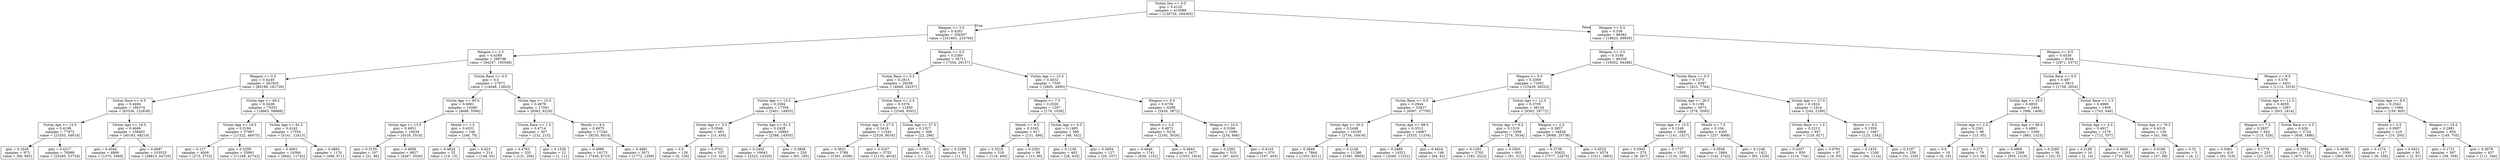 digraph Tree {
node [shape=box] ;
0 [label="Victim Sex <= 0.5\ngini = 0.4125\nsamples = 415089\nvalue = [120724, 294365]"] ;
1 [label="Weapon <= 3.5\ngini = 0.4292\nsamples = 326507\nvalue = [101801, 224706]"] ;
0 -> 1 [labeldistance=2.5, labelangle=45, headlabel="True"] ;
2 [label="Weapon <= 2.5\ngini = 0.4389\nsamples = 289796\nvalue = [94247, 195549]"] ;
1 -> 2 ;
3 [label="Weapon <= 0.5\ngini = 0.4249\nsamples = 261925\nvalue = [80199, 181726]"] ;
2 -> 3 ;
4 [label="Victim Race <= 0.5\ngini = 0.4494\nsamples = 186374\nvalue = [63536, 122838]"] ;
3 -> 4 ;
5 [label="Victim Age <= 13.5\ngini = 0.4196\nsamples = 77972\nvalue = [23353, 54619]"] ;
4 -> 5 ;
6 [label="gini = 0.1645\nsamples = 973\nvalue = [88, 885]"] ;
5 -> 6 ;
7 [label="gini = 0.4217\nsamples = 76999\nvalue = [23265, 53734]"] ;
5 -> 7 ;
8 [label="Victim Age <= 16.5\ngini = 0.4666\nsamples = 108402\nvalue = [40183, 68219]"] ;
4 -> 8 ;
9 [label="gini = 0.4044\nsamples = 4869\nvalue = [1370, 3499]"] ;
8 -> 9 ;
10 [label="gini = 0.4687\nsamples = 103533\nvalue = [38813, 64720]"] ;
8 -> 10 ;
11 [label="Victim Age <= 49.5\ngini = 0.3438\nsamples = 75551\nvalue = [16663, 58888]"] ;
3 -> 11 ;
12 [label="Victim Age <= 14.5\ngini = 0.3184\nsamples = 57997\nvalue = [11522, 46475]"] ;
11 -> 12 ;
13 [label="gini = 0.127\nsamples = 4006\nvalue = [273, 3733]"] ;
12 -> 13 ;
14 [label="gini = 0.3299\nsamples = 53991\nvalue = [11249, 42742]"] ;
12 -> 14 ;
15 [label="Victim Age <= 92.5\ngini = 0.4142\nsamples = 17554\nvalue = [5141, 12413]"] ;
11 -> 15 ;
16 [label="gini = 0.4061\nsamples = 16384\nvalue = [4642, 11742]"] ;
15 -> 16 ;
17 [label="gini = 0.4892\nsamples = 1170\nvalue = [499, 671]"] ;
15 -> 17 ;
18 [label="Victim Race <= 0.5\ngini = 0.5\nsamples = 27871\nvalue = [14048, 13823]"] ;
2 -> 18 ;
19 [label="Victim Age <= 95.0\ngini = 0.4961\nsamples = 10280\nvalue = [4686, 5594]"] ;
18 -> 19 ;
20 [label="Victim Age <= 13.5\ngini = 0.4951\nsamples = 10034\nvalue = [4518, 5516]"] ;
19 -> 20 ;
21 [label="gini = 0.3155\nsamples = 107\nvalue = [21, 86]"] ;
20 -> 21 ;
22 [label="gini = 0.4956\nsamples = 9927\nvalue = [4497, 5430]"] ;
20 -> 22 ;
23 [label="Month <= 1.5\ngini = 0.4331\nsamples = 246\nvalue = [168, 78]"] ;
19 -> 23 ;
24 [label="gini = 0.4824\nsamples = 32\nvalue = [19, 13]"] ;
23 -> 24 ;
25 [label="gini = 0.423\nsamples = 214\nvalue = [149, 65]"] ;
23 -> 25 ;
26 [label="Victim Age <= 15.5\ngini = 0.4979\nsamples = 17591\nvalue = [9362, 8229]"] ;
18 -> 26 ;
27 [label="Victim Race <= 1.5\ngini = 0.4714\nsamples = 347\nvalue = [132, 215]"] ;
26 -> 27 ;
28 [label="gini = 0.4763\nsamples = 335\nvalue = [131, 204]"] ;
27 -> 28 ;
29 [label="gini = 0.1528\nsamples = 12\nvalue = [1, 11]"] ;
27 -> 29 ;
30 [label="Month <= 9.5\ngini = 0.4975\nsamples = 17244\nvalue = [9230, 8014]"] ;
26 -> 30 ;
31 [label="gini = 0.4986\nsamples = 14173\nvalue = [7458, 6715]"] ;
30 -> 31 ;
32 [label="gini = 0.4881\nsamples = 3071\nvalue = [1772, 1299]"] ;
30 -> 32 ;
33 [label="Weapon <= 5.5\ngini = 0.3269\nsamples = 36711\nvalue = [7554, 29157]"] ;
1 -> 33 ;
34 [label="Victim Race <= 0.5\ngini = 0.2815\nsamples = 29206\nvalue = [4949, 24257]"] ;
33 -> 34 ;
35 [label="Victim Age <= 13.5\ngini = 0.2384\nsamples = 17356\nvalue = [2401, 14955]"] ;
34 -> 35 ;
36 [label="Victim Age <= 5.5\ngini = 0.0546\nsamples = 463\nvalue = [13, 450]"] ;
35 -> 36 ;
37 [label="gini = 0.0\nsamples = 126\nvalue = [0, 126]"] ;
36 -> 37 ;
38 [label="gini = 0.0742\nsamples = 337\nvalue = [13, 324]"] ;
36 -> 38 ;
39 [label="Victim Age <= 81.5\ngini = 0.2428\nsamples = 16893\nvalue = [2388, 14505]"] ;
35 -> 39 ;
40 [label="gini = 0.2402\nsamples = 16643\nvalue = [2323, 14320]"] ;
39 -> 40 ;
41 [label="gini = 0.3848\nsamples = 250\nvalue = [65, 185]"] ;
39 -> 41 ;
42 [label="Victim Race <= 2.5\ngini = 0.3376\nsamples = 11850\nvalue = [2548, 9302]"] ;
34 -> 42 ;
43 [label="Victim Age <= 27.5\ngini = 0.3419\nsamples = 11542\nvalue = [2526, 9016]"] ;
42 -> 43 ;
44 [label="gini = 0.3651\nsamples = 5789\nvalue = [1391, 4398]"] ;
43 -> 44 ;
45 [label="gini = 0.3167\nsamples = 5753\nvalue = [1135, 4618]"] ;
43 -> 45 ;
46 [label="Victim Age <= 37.5\ngini = 0.1327\nsamples = 308\nvalue = [22, 286]"] ;
42 -> 46 ;
47 [label="gini = 0.093\nsamples = 225\nvalue = [11, 214]"] ;
46 -> 47 ;
48 [label="gini = 0.2299\nsamples = 83\nvalue = [11, 72]"] ;
46 -> 48 ;
49 [label="Victim Age <= 13.5\ngini = 0.4532\nsamples = 7505\nvalue = [2605, 4900]"] ;
33 -> 49 ;
50 [label="Weapon <= 7.5\ngini = 0.2526\nsamples = 1207\nvalue = [179, 1028]"] ;
49 -> 50 ;
51 [label="Month <= 9.5\ngini = 0.3345\nsamples = 617\nvalue = [131, 486]"] ;
50 -> 51 ;
52 [label="gini = 0.3518\nsamples = 518\nvalue = [118, 400]"] ;
51 -> 52 ;
53 [label="gini = 0.2281\nsamples = 99\nvalue = [13, 86]"] ;
51 -> 53 ;
54 [label="Victim Age <= 6.5\ngini = 0.1495\nsamples = 590\nvalue = [48, 542]"] ;
50 -> 54 ;
55 [label="gini = 0.1136\nsamples = 463\nvalue = [28, 435]"] ;
54 -> 55 ;
56 [label="gini = 0.2654\nsamples = 127\nvalue = [20, 107]"] ;
54 -> 56 ;
57 [label="Weapon <= 9.5\ngini = 0.4736\nsamples = 6298\nvalue = [2426, 3872]"] ;
49 -> 57 ;
58 [label="Month <= 3.5\ngini = 0.4872\nsamples = 5218\nvalue = [2192, 3026]"] ;
57 -> 58 ;
59 [label="gini = 0.4646\nsamples = 1741\nvalue = [639, 1102]"] ;
58 -> 59 ;
60 [label="gini = 0.4943\nsamples = 3477\nvalue = [1553, 1924]"] ;
58 -> 60 ;
61 [label="Weapon <= 10.5\ngini = 0.3394\nsamples = 1080\nvalue = [234, 846]"] ;
57 -> 61 ;
62 [label="gini = 0.2282\nsamples = 510\nvalue = [67, 443]"] ;
61 -> 62 ;
63 [label="gini = 0.4143\nsamples = 570\nvalue = [167, 403]"] ;
61 -> 63 ;
64 [label="Weapon <= 5.5\ngini = 0.336\nsamples = 88582\nvalue = [18923, 69659]"] ;
0 -> 64 [labeldistance=2.5, labelangle=-45, headlabel="False"] ;
65 [label="Weapon <= 3.5\ngini = 0.3198\nsamples = 80338\nvalue = [16052, 64286]"] ;
64 -> 65 ;
66 [label="Weapon <= 0.5\ngini = 0.3369\nsamples = 71951\nvalue = [15429, 56522]"] ;
65 -> 66 ;
67 [label="Victim Race <= 0.5\ngini = 0.2944\nsamples = 33817\nvalue = [6067, 27750]"] ;
66 -> 67 ;
68 [label="Victim Age <= 30.5\ngini = 0.2448\nsamples = 19150\nvalue = [2734, 16416]"] ;
67 -> 68 ;
69 [label="gini = 0.2849\nsamples = 7864\nvalue = [1353, 6511]"] ;
68 -> 69 ;
70 [label="gini = 0.2148\nsamples = 11286\nvalue = [1381, 9905]"] ;
68 -> 70 ;
71 [label="Victim Age <= 98.5\ngini = 0.3512\nsamples = 14667\nvalue = [3333, 11334]"] ;
67 -> 71 ;
72 [label="gini = 0.3489\nsamples = 14521\nvalue = [3269, 11252]"] ;
71 -> 72 ;
73 [label="gini = 0.4924\nsamples = 146\nvalue = [64, 82]"] ;
71 -> 73 ;
74 [label="Victim Age <= 12.5\ngini = 0.3705\nsamples = 38134\nvalue = [9362, 28772]"] ;
66 -> 74 ;
75 [label="Victim Age <= 6.5\ngini = 0.1519\nsamples = 3308\nvalue = [274, 3034]"] ;
74 -> 75 ;
76 [label="gini = 0.1262\nsamples = 2705\nvalue = [183, 2522]"] ;
75 -> 76 ;
77 [label="gini = 0.2563\nsamples = 603\nvalue = [91, 512]"] ;
75 -> 77 ;
78 [label="Weapon <= 2.5\ngini = 0.3857\nsamples = 34826\nvalue = [9088, 25738]"] ;
74 -> 78 ;
79 [label="gini = 0.3738\nsamples = 30452\nvalue = [7577, 22875]"] ;
78 -> 79 ;
80 [label="gini = 0.4522\nsamples = 4374\nvalue = [1511, 2863]"] ;
78 -> 80 ;
81 [label="Victim Race <= 0.5\ngini = 0.1375\nsamples = 8387\nvalue = [623, 7764]"] ;
65 -> 81 ;
82 [label="Victim Age <= 26.5\ngini = 0.1186\nsamples = 5973\nvalue = [378, 5595]"] ;
81 -> 82 ;
83 [label="Victim Age <= 13.5\ngini = 0.1548\nsamples = 1668\nvalue = [141, 1527]"] ;
82 -> 83 ;
84 [label="gini = 0.0565\nsamples = 275\nvalue = [8, 267]"] ;
83 -> 84 ;
85 [label="gini = 0.1727\nsamples = 1393\nvalue = [133, 1260]"] ;
83 -> 85 ;
86 [label="Month <= 7.5\ngini = 0.104\nsamples = 4305\nvalue = [237, 4068]"] ;
82 -> 86 ;
87 [label="gini = 0.0936\nsamples = 2884\nvalue = [142, 2742]"] ;
86 -> 87 ;
88 [label="gini = 0.1248\nsamples = 1421\nvalue = [95, 1326]"] ;
86 -> 88 ;
89 [label="Victim Age <= 27.5\ngini = 0.1824\nsamples = 2414\nvalue = [245, 2169]"] ;
81 -> 89 ;
90 [label="Victim Race <= 1.5\ngini = 0.2213\nsamples = 947\nvalue = [120, 827]"] ;
89 -> 90 ;
91 [label="gini = 0.2357\nsamples = 850\nvalue = [116, 734]"] ;
90 -> 91 ;
92 [label="gini = 0.0791\nsamples = 97\nvalue = [4, 93]"] ;
90 -> 92 ;
93 [label="Month <= 9.5\ngini = 0.1559\nsamples = 1467\nvalue = [125, 1342]"] ;
89 -> 93 ;
94 [label="gini = 0.1435\nsamples = 1208\nvalue = [94, 1114]"] ;
93 -> 94 ;
95 [label="gini = 0.2107\nsamples = 259\nvalue = [31, 228]"] ;
93 -> 95 ;
96 [label="Weapon <= 6.5\ngini = 0.4539\nsamples = 8244\nvalue = [2871, 5373]"] ;
64 -> 96 ;
97 [label="Victim Race <= 0.5\ngini = 0.497\nsamples = 3813\nvalue = [1759, 2054]"] ;
96 -> 97 ;
98 [label="Victim Age <= 10.5\ngini = 0.4853\nsamples = 2404\nvalue = [996, 1408]"] ;
97 -> 98 ;
99 [label="Victim Age <= 2.5\ngini = 0.2301\nsamples = 98\nvalue = [13, 85]"] ;
98 -> 99 ;
100 [label="gini = 0.0\nsamples = 19\nvalue = [0, 19]"] ;
99 -> 100 ;
101 [label="gini = 0.275\nsamples = 79\nvalue = [13, 66]"] ;
99 -> 101 ;
102 [label="Victim Age <= 98.0\ngini = 0.4891\nsamples = 2306\nvalue = [983, 1323]"] ;
98 -> 102 ;
103 [label="gini = 0.4868\nsamples = 2268\nvalue = [950, 1318]"] ;
102 -> 103 ;
104 [label="gini = 0.2285\nsamples = 38\nvalue = [33, 5]"] ;
102 -> 104 ;
105 [label="Victim Race <= 1.5\ngini = 0.4966\nsamples = 1409\nvalue = [763, 646]"] ;
97 -> 105 ;
106 [label="Victim Age <= 4.5\ngini = 0.4917\nsamples = 1279\nvalue = [722, 557]"] ;
105 -> 106 ;
107 [label="gini = 0.2188\nsamples = 16\nvalue = [2, 14]"] ;
106 -> 107 ;
108 [label="gini = 0.4902\nsamples = 1263\nvalue = [720, 543]"] ;
106 -> 108 ;
109 [label="Victim Age <= 79.5\ngini = 0.4318\nsamples = 130\nvalue = [41, 89]"] ;
105 -> 109 ;
110 [label="gini = 0.4168\nsamples = 125\nvalue = [37, 88]"] ;
109 -> 110 ;
111 [label="gini = 0.32\nsamples = 5\nvalue = [4, 1]"] ;
109 -> 111 ;
112 [label="Weapon <= 9.5\ngini = 0.376\nsamples = 4431\nvalue = [1112, 3319]"] ;
96 -> 112 ;
113 [label="Victim Age <= 11.5\ngini = 0.4059\nsamples = 3367\nvalue = [953, 2414]"] ;
112 -> 113 ;
114 [label="Weapon <= 7.5\ngini = 0.2937\nsamples = 643\nvalue = [115, 528]"] ;
113 -> 114 ;
115 [label="gini = 0.3481\nsamples = 410\nvalue = [92, 318]"] ;
114 -> 115 ;
116 [label="gini = 0.1779\nsamples = 233\nvalue = [23, 210]"] ;
114 -> 116 ;
117 [label="Victim Race <= 0.5\ngini = 0.426\nsamples = 2724\nvalue = [838, 1886]"] ;
113 -> 117 ;
118 [label="gini = 0.3982\nsamples = 1724\nvalue = [473, 1251]"] ;
117 -> 118 ;
119 [label="gini = 0.4636\nsamples = 1000\nvalue = [365, 635]"] ;
117 -> 119 ;
120 [label="Victim Age <= 8.5\ngini = 0.2542\nsamples = 1064\nvalue = [159, 905]"] ;
112 -> 120 ;
121 [label="Month <= 5.5\ngini = 0.0907\nsamples = 210\nvalue = [10, 200]"] ;
120 -> 121 ;
122 [label="gini = 0.1274\nsamples = 117\nvalue = [8, 109]"] ;
121 -> 122 ;
123 [label="gini = 0.0421\nsamples = 93\nvalue = [2, 91]"] ;
121 -> 123 ;
124 [label="Weapon <= 10.5\ngini = 0.2881\nsamples = 854\nvalue = [149, 705]"] ;
120 -> 124 ;
125 [label="gini = 0.1731\nsamples = 397\nvalue = [38, 359]"] ;
124 -> 125 ;
126 [label="gini = 0.3678\nsamples = 457\nvalue = [111, 346]"] ;
124 -> 126 ;
}